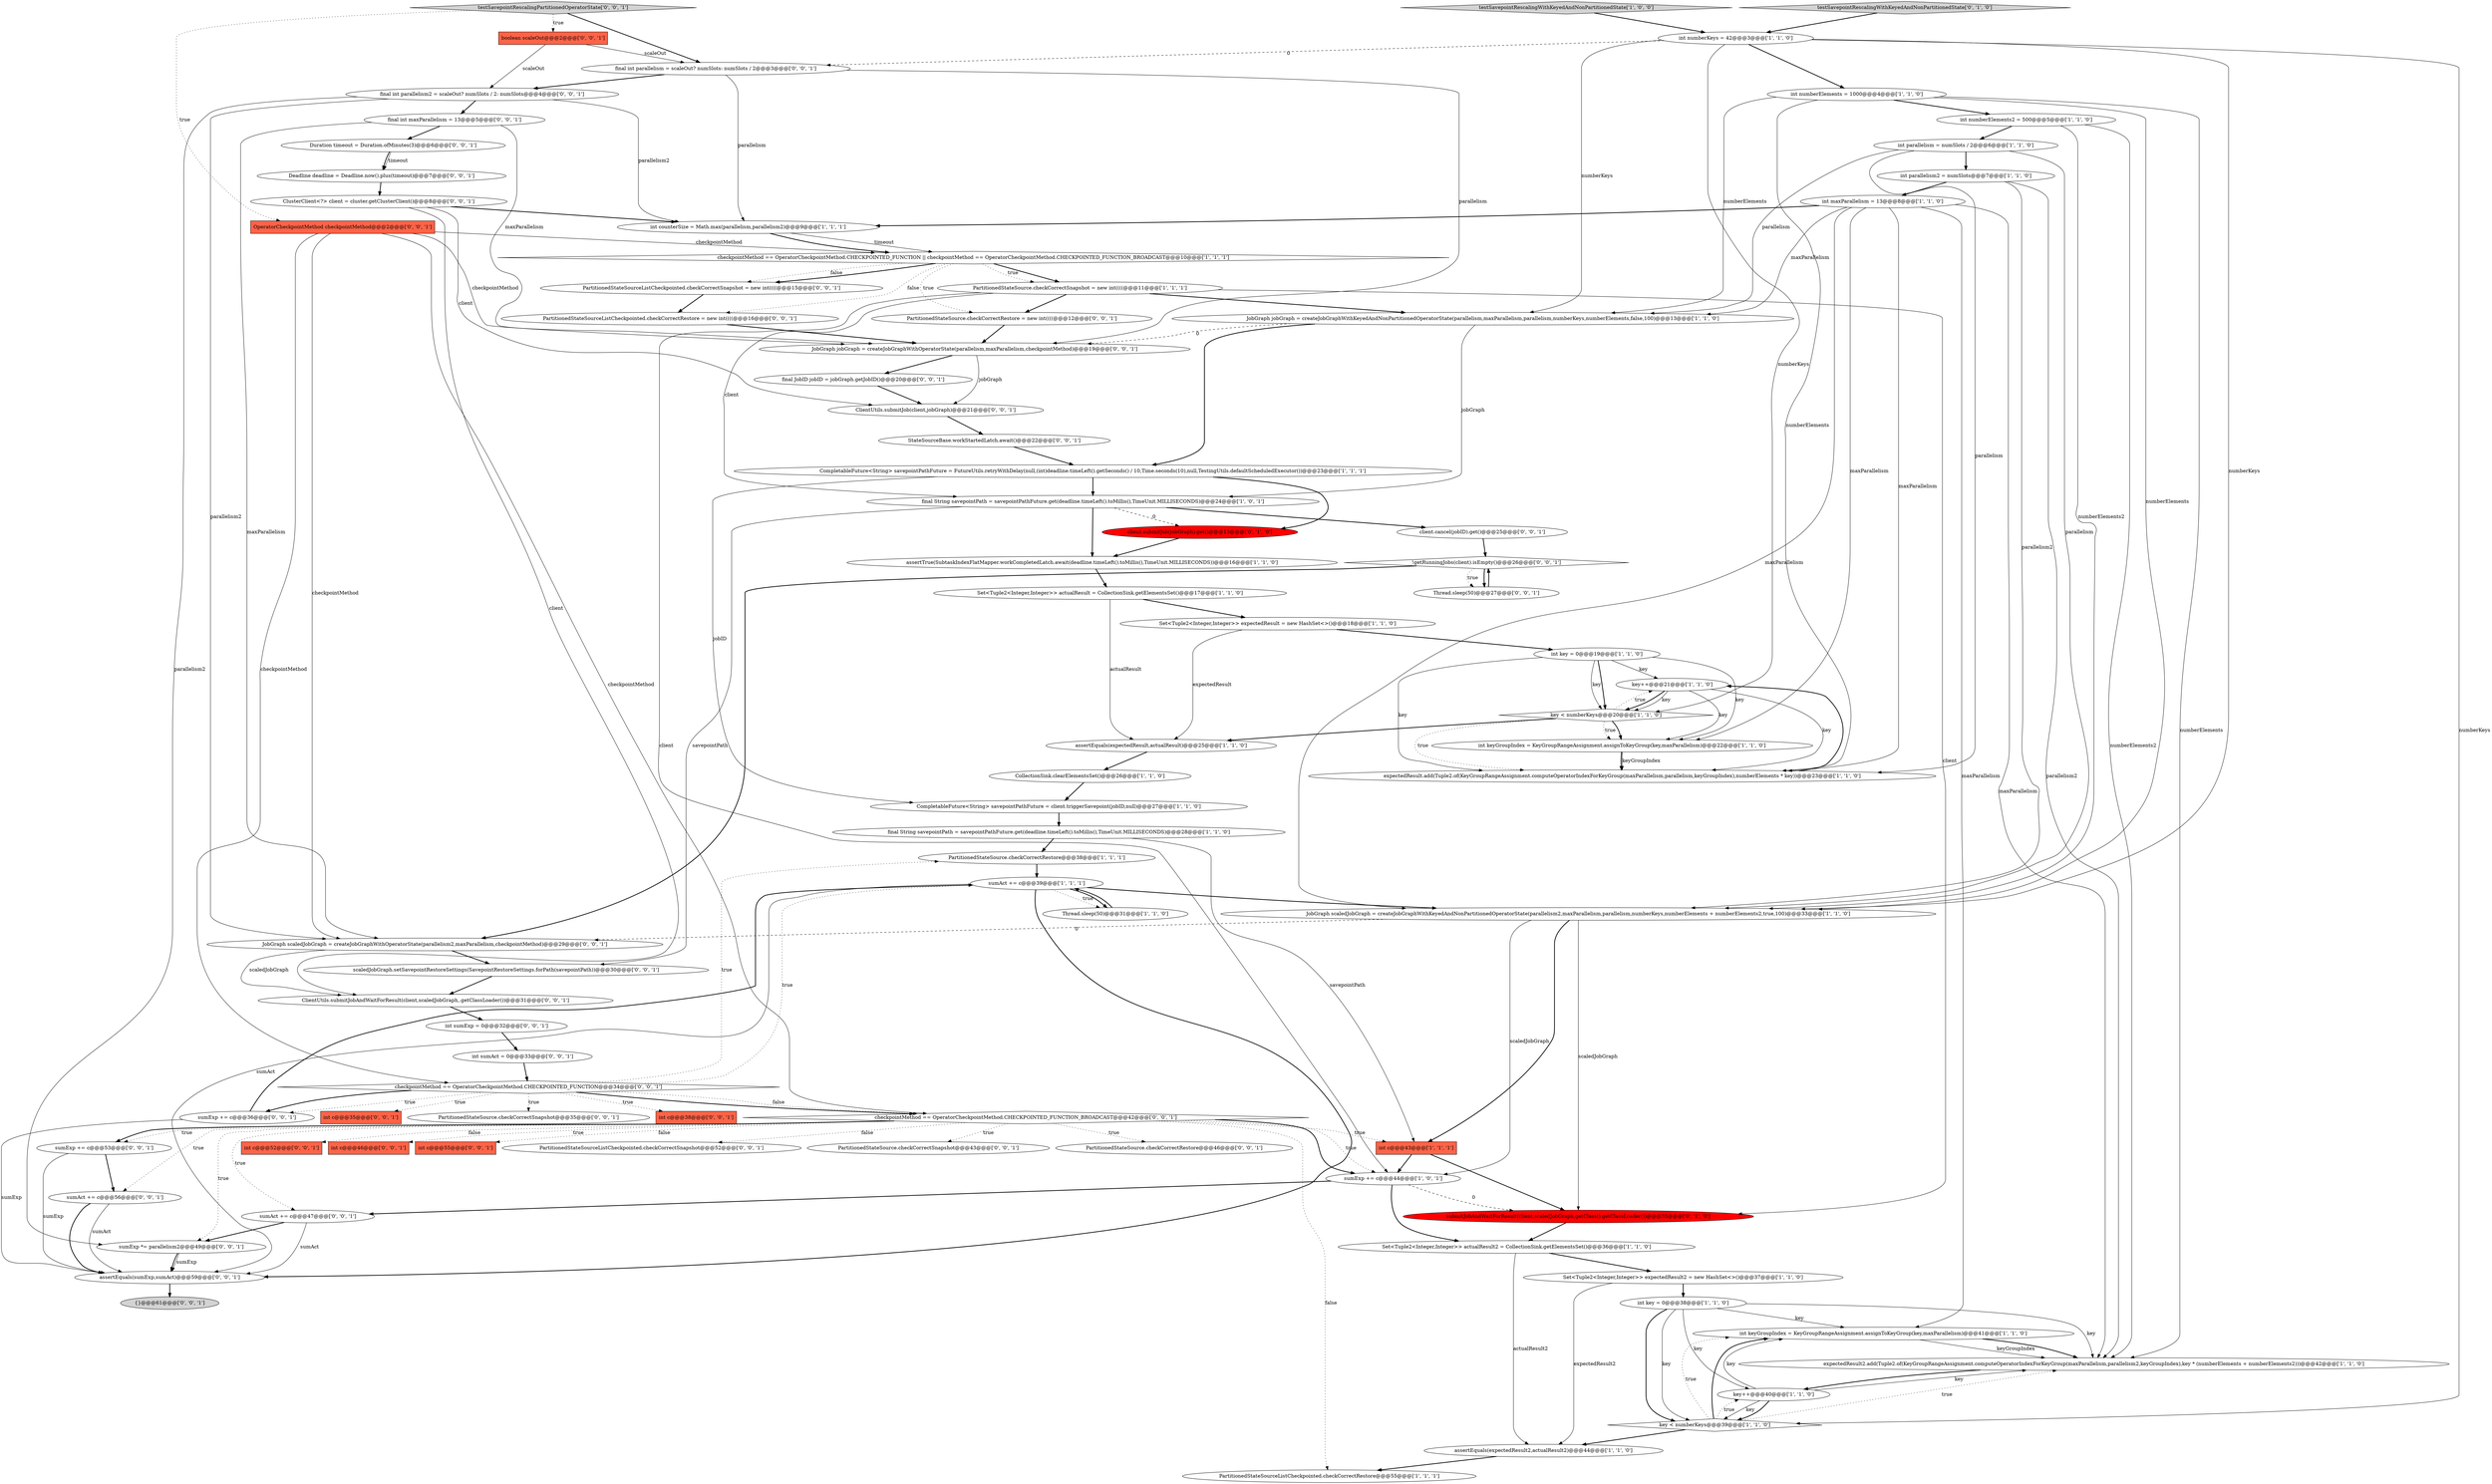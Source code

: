 digraph {
51 [style = filled, label = "PartitionedStateSource.checkCorrectRestore = new int((((@@@12@@@['0', '0', '1']", fillcolor = white, shape = ellipse image = "AAA0AAABBB3BBB"];
8 [style = filled, label = "Set<Tuple2<Integer,Integer>> expectedResult = new HashSet<>()@@@18@@@['1', '1', '0']", fillcolor = white, shape = ellipse image = "AAA0AAABBB1BBB"];
60 [style = filled, label = "final JobID jobID = jobGraph.getJobID()@@@20@@@['0', '0', '1']", fillcolor = white, shape = ellipse image = "AAA0AAABBB3BBB"];
4 [style = filled, label = "int key = 0@@@19@@@['1', '1', '0']", fillcolor = white, shape = ellipse image = "AAA0AAABBB1BBB"];
22 [style = filled, label = "int numberKeys = 42@@@3@@@['1', '1', '0']", fillcolor = white, shape = ellipse image = "AAA0AAABBB1BBB"];
40 [style = filled, label = "client.submitJob(jobGraph).get()@@@15@@@['0', '1', '0']", fillcolor = red, shape = ellipse image = "AAA1AAABBB2BBB"];
35 [style = filled, label = "final String savepointPath = savepointPathFuture.get(deadline.timeLeft().toMillis(),TimeUnit.MILLISECONDS)@@@24@@@['1', '0', '1']", fillcolor = white, shape = ellipse image = "AAA0AAABBB1BBB"];
15 [style = filled, label = "assertTrue(SubtaskIndexFlatMapper.workCompletedLatch.await(deadline.timeLeft().toMillis(),TimeUnit.MILLISECONDS))@@@16@@@['1', '1', '0']", fillcolor = white, shape = ellipse image = "AAA0AAABBB1BBB"];
26 [style = filled, label = "testSavepointRescalingWithKeyedAndNonPartitionedState['1', '0', '0']", fillcolor = lightgray, shape = diamond image = "AAA0AAABBB1BBB"];
79 [style = filled, label = "final int maxParallelism = 13@@@5@@@['0', '0', '1']", fillcolor = white, shape = ellipse image = "AAA0AAABBB3BBB"];
21 [style = filled, label = "int numberElements2 = 500@@@5@@@['1', '1', '0']", fillcolor = white, shape = ellipse image = "AAA0AAABBB1BBB"];
37 [style = filled, label = "int parallelism2 = numSlots@@@7@@@['1', '1', '0']", fillcolor = white, shape = ellipse image = "AAA0AAABBB1BBB"];
76 [style = filled, label = "PartitionedStateSource.checkCorrectSnapshot@@@35@@@['0', '0', '1']", fillcolor = white, shape = ellipse image = "AAA0AAABBB3BBB"];
18 [style = filled, label = "PartitionedStateSource.checkCorrectSnapshot = new int((((@@@11@@@['1', '1', '1']", fillcolor = white, shape = ellipse image = "AAA0AAABBB1BBB"];
27 [style = filled, label = "JobGraph jobGraph = createJobGraphWithKeyedAndNonPartitionedOperatorState(parallelism,maxParallelism,parallelism,numberKeys,numberElements,false,100)@@@13@@@['1', '1', '0']", fillcolor = white, shape = ellipse image = "AAA0AAABBB1BBB"];
0 [style = filled, label = "Set<Tuple2<Integer,Integer>> actualResult = CollectionSink.getElementsSet()@@@17@@@['1', '1', '0']", fillcolor = white, shape = ellipse image = "AAA0AAABBB1BBB"];
57 [style = filled, label = "int c@@@38@@@['0', '0', '1']", fillcolor = tomato, shape = box image = "AAA0AAABBB3BBB"];
72 [style = filled, label = "PartitionedStateSource.checkCorrectRestore@@@46@@@['0', '0', '1']", fillcolor = white, shape = ellipse image = "AAA0AAABBB3BBB"];
39 [style = filled, label = "int key = 0@@@38@@@['1', '1', '0']", fillcolor = white, shape = ellipse image = "AAA0AAABBB1BBB"];
24 [style = filled, label = "checkpointMethod == OperatorCheckpointMethod.CHECKPOINTED_FUNCTION || checkpointMethod == OperatorCheckpointMethod.CHECKPOINTED_FUNCTION_BROADCAST@@@10@@@['1', '1', '1']", fillcolor = white, shape = diamond image = "AAA0AAABBB1BBB"];
6 [style = filled, label = "Thread.sleep(50)@@@31@@@['1', '1', '0']", fillcolor = white, shape = ellipse image = "AAA0AAABBB1BBB"];
34 [style = filled, label = "int maxParallelism = 13@@@8@@@['1', '1', '0']", fillcolor = white, shape = ellipse image = "AAA0AAABBB1BBB"];
61 [style = filled, label = "ClientUtils.submitJob(client,jobGraph)@@@21@@@['0', '0', '1']", fillcolor = white, shape = ellipse image = "AAA0AAABBB3BBB"];
49 [style = filled, label = "checkpointMethod == OperatorCheckpointMethod.CHECKPOINTED_FUNCTION_BROADCAST@@@42@@@['0', '0', '1']", fillcolor = white, shape = diamond image = "AAA0AAABBB3BBB"];
50 [style = filled, label = "JobGraph scaledJobGraph = createJobGraphWithOperatorState(parallelism2,maxParallelism,checkpointMethod)@@@29@@@['0', '0', '1']", fillcolor = white, shape = ellipse image = "AAA0AAABBB3BBB"];
55 [style = filled, label = "!getRunningJobs(client).isEmpty()@@@26@@@['0', '0', '1']", fillcolor = white, shape = diamond image = "AAA0AAABBB3BBB"];
41 [style = filled, label = "testSavepointRescalingWithKeyedAndNonPartitionedState['0', '1', '0']", fillcolor = lightgray, shape = diamond image = "AAA0AAABBB2BBB"];
67 [style = filled, label = "sumExp *= parallelism2@@@49@@@['0', '0', '1']", fillcolor = white, shape = ellipse image = "AAA0AAABBB3BBB"];
83 [style = filled, label = "int c@@@52@@@['0', '0', '1']", fillcolor = tomato, shape = box image = "AAA0AAABBB3BBB"];
84 [style = filled, label = "PartitionedStateSourceListCheckpointed.checkCorrectRestore = new int((((@@@16@@@['0', '0', '1']", fillcolor = white, shape = ellipse image = "AAA0AAABBB3BBB"];
47 [style = filled, label = "Duration timeout = Duration.ofMinutes(3)@@@6@@@['0', '0', '1']", fillcolor = white, shape = ellipse image = "AAA0AAABBB3BBB"];
56 [style = filled, label = "StateSourceBase.workStartedLatch.await()@@@22@@@['0', '0', '1']", fillcolor = white, shape = ellipse image = "AAA0AAABBB3BBB"];
3 [style = filled, label = "CompletableFuture<String> savepointPathFuture = FutureUtils.retryWithDelay(null,(int)deadline.timeLeft().getSeconds() / 10,Time.seconds(10),null,TestingUtils.defaultScheduledExecutor())@@@23@@@['1', '1', '1']", fillcolor = white, shape = ellipse image = "AAA0AAABBB1BBB"];
17 [style = filled, label = "Set<Tuple2<Integer,Integer>> expectedResult2 = new HashSet<>()@@@37@@@['1', '1', '0']", fillcolor = white, shape = ellipse image = "AAA0AAABBB1BBB"];
29 [style = filled, label = "int keyGroupIndex = KeyGroupRangeAssignment.assignToKeyGroup(key,maxParallelism)@@@41@@@['1', '1', '0']", fillcolor = white, shape = ellipse image = "AAA0AAABBB1BBB"];
44 [style = filled, label = "sumAct += c@@@47@@@['0', '0', '1']", fillcolor = white, shape = ellipse image = "AAA0AAABBB3BBB"];
10 [style = filled, label = "key++@@@21@@@['1', '1', '0']", fillcolor = white, shape = ellipse image = "AAA0AAABBB1BBB"];
23 [style = filled, label = "int parallelism = numSlots / 2@@@6@@@['1', '1', '0']", fillcolor = white, shape = ellipse image = "AAA0AAABBB1BBB"];
75 [style = filled, label = "ClientUtils.submitJobAndWaitForResult(client,scaledJobGraph,.getClassLoader())@@@31@@@['0', '0', '1']", fillcolor = white, shape = ellipse image = "AAA0AAABBB3BBB"];
42 [style = filled, label = "submitJobAndWaitForResult(client,scaledJobGraph,getClass().getClassLoader())@@@35@@@['0', '1', '0']", fillcolor = red, shape = ellipse image = "AAA1AAABBB2BBB"];
82 [style = filled, label = "int c@@@46@@@['0', '0', '1']", fillcolor = tomato, shape = box image = "AAA0AAABBB3BBB"];
64 [style = filled, label = "final int parallelism2 = scaleOut? numSlots / 2: numSlots@@@4@@@['0', '0', '1']", fillcolor = white, shape = ellipse image = "AAA0AAABBB3BBB"];
1 [style = filled, label = "Set<Tuple2<Integer,Integer>> actualResult2 = CollectionSink.getElementsSet()@@@36@@@['1', '1', '0']", fillcolor = white, shape = ellipse image = "AAA0AAABBB1BBB"];
25 [style = filled, label = "CollectionSink.clearElementsSet()@@@26@@@['1', '1', '0']", fillcolor = white, shape = ellipse image = "AAA0AAABBB1BBB"];
68 [style = filled, label = "PartitionedStateSourceListCheckpointed.checkCorrectSnapshot = new int((((@@@15@@@['0', '0', '1']", fillcolor = white, shape = ellipse image = "AAA0AAABBB3BBB"];
81 [style = filled, label = "checkpointMethod == OperatorCheckpointMethod.CHECKPOINTED_FUNCTION@@@34@@@['0', '0', '1']", fillcolor = white, shape = diamond image = "AAA0AAABBB3BBB"];
13 [style = filled, label = "sumExp += c@@@44@@@['1', '0', '1']", fillcolor = white, shape = ellipse image = "AAA0AAABBB1BBB"];
2 [style = filled, label = "int c@@@43@@@['1', '1', '1']", fillcolor = tomato, shape = box image = "AAA0AAABBB1BBB"];
59 [style = filled, label = "ClusterClient<?> client = cluster.getClusterClient()@@@8@@@['0', '0', '1']", fillcolor = white, shape = ellipse image = "AAA0AAABBB3BBB"];
62 [style = filled, label = "final int parallelism = scaleOut? numSlots: numSlots / 2@@@3@@@['0', '0', '1']", fillcolor = white, shape = ellipse image = "AAA0AAABBB3BBB"];
53 [style = filled, label = "client.cancel(jobID).get()@@@25@@@['0', '0', '1']", fillcolor = white, shape = ellipse image = "AAA0AAABBB3BBB"];
80 [style = filled, label = "int sumAct = 0@@@33@@@['0', '0', '1']", fillcolor = white, shape = ellipse image = "AAA0AAABBB3BBB"];
63 [style = filled, label = "sumAct += c@@@56@@@['0', '0', '1']", fillcolor = white, shape = ellipse image = "AAA0AAABBB3BBB"];
7 [style = filled, label = "sumAct += c@@@39@@@['1', '1', '1']", fillcolor = white, shape = ellipse image = "AAA0AAABBB1BBB"];
78 [style = filled, label = "boolean scaleOut@@@2@@@['0', '0', '1']", fillcolor = tomato, shape = box image = "AAA0AAABBB3BBB"];
58 [style = filled, label = "assertEquals(sumExp,sumAct)@@@59@@@['0', '0', '1']", fillcolor = white, shape = ellipse image = "AAA0AAABBB3BBB"];
9 [style = filled, label = "int numberElements = 1000@@@4@@@['1', '1', '0']", fillcolor = white, shape = ellipse image = "AAA0AAABBB1BBB"];
36 [style = filled, label = "CompletableFuture<String> savepointPathFuture = client.triggerSavepoint(jobID,null)@@@27@@@['1', '1', '0']", fillcolor = white, shape = ellipse image = "AAA0AAABBB1BBB"];
33 [style = filled, label = "key < numberKeys@@@39@@@['1', '1', '0']", fillcolor = white, shape = diamond image = "AAA0AAABBB1BBB"];
66 [style = filled, label = "sumExp += c@@@36@@@['0', '0', '1']", fillcolor = white, shape = ellipse image = "AAA0AAABBB3BBB"];
28 [style = filled, label = "assertEquals(expectedResult2,actualResult2)@@@44@@@['1', '1', '0']", fillcolor = white, shape = ellipse image = "AAA0AAABBB1BBB"];
31 [style = filled, label = "expectedResult2.add(Tuple2.of(KeyGroupRangeAssignment.computeOperatorIndexForKeyGroup(maxParallelism,parallelism2,keyGroupIndex),key * (numberElements + numberElements2)))@@@42@@@['1', '1', '0']", fillcolor = white, shape = ellipse image = "AAA0AAABBB1BBB"];
74 [style = filled, label = "int c@@@35@@@['0', '0', '1']", fillcolor = tomato, shape = box image = "AAA0AAABBB3BBB"];
20 [style = filled, label = "PartitionedStateSourceListCheckpointed.checkCorrectRestore@@@55@@@['1', '1', '1']", fillcolor = white, shape = ellipse image = "AAA0AAABBB1BBB"];
46 [style = filled, label = "Thread.sleep(50)@@@27@@@['0', '0', '1']", fillcolor = white, shape = ellipse image = "AAA0AAABBB3BBB"];
71 [style = filled, label = "{}@@@61@@@['0', '0', '1']", fillcolor = lightgray, shape = ellipse image = "AAA0AAABBB3BBB"];
73 [style = filled, label = "int sumExp = 0@@@32@@@['0', '0', '1']", fillcolor = white, shape = ellipse image = "AAA0AAABBB3BBB"];
12 [style = filled, label = "final String savepointPath = savepointPathFuture.get(deadline.timeLeft().toMillis(),TimeUnit.MILLISECONDS)@@@28@@@['1', '1', '0']", fillcolor = white, shape = ellipse image = "AAA0AAABBB1BBB"];
5 [style = filled, label = "assertEquals(expectedResult,actualResult)@@@25@@@['1', '1', '0']", fillcolor = white, shape = ellipse image = "AAA0AAABBB1BBB"];
48 [style = filled, label = "testSavepointRescalingPartitionedOperatorState['0', '0', '1']", fillcolor = lightgray, shape = diamond image = "AAA0AAABBB3BBB"];
45 [style = filled, label = "int c@@@55@@@['0', '0', '1']", fillcolor = tomato, shape = box image = "AAA0AAABBB3BBB"];
77 [style = filled, label = "PartitionedStateSourceListCheckpointed.checkCorrectSnapshot@@@52@@@['0', '0', '1']", fillcolor = white, shape = ellipse image = "AAA0AAABBB3BBB"];
52 [style = filled, label = "sumExp += c@@@53@@@['0', '0', '1']", fillcolor = white, shape = ellipse image = "AAA0AAABBB3BBB"];
70 [style = filled, label = "OperatorCheckpointMethod checkpointMethod@@@2@@@['0', '0', '1']", fillcolor = tomato, shape = box image = "AAA0AAABBB3BBB"];
14 [style = filled, label = "int keyGroupIndex = KeyGroupRangeAssignment.assignToKeyGroup(key,maxParallelism)@@@22@@@['1', '1', '0']", fillcolor = white, shape = ellipse image = "AAA0AAABBB1BBB"];
38 [style = filled, label = "int counterSize = Math.max(parallelism,parallelism2)@@@9@@@['1', '1', '1']", fillcolor = white, shape = ellipse image = "AAA0AAABBB1BBB"];
19 [style = filled, label = "key < numberKeys@@@20@@@['1', '1', '0']", fillcolor = white, shape = diamond image = "AAA0AAABBB1BBB"];
54 [style = filled, label = "PartitionedStateSource.checkCorrectSnapshot@@@43@@@['0', '0', '1']", fillcolor = white, shape = ellipse image = "AAA0AAABBB3BBB"];
43 [style = filled, label = "Deadline deadline = Deadline.now().plus(timeout)@@@7@@@['0', '0', '1']", fillcolor = white, shape = ellipse image = "AAA0AAABBB3BBB"];
11 [style = filled, label = "PartitionedStateSource.checkCorrectRestore@@@38@@@['1', '1', '1']", fillcolor = white, shape = ellipse image = "AAA0AAABBB1BBB"];
30 [style = filled, label = "key++@@@40@@@['1', '1', '0']", fillcolor = white, shape = ellipse image = "AAA0AAABBB1BBB"];
16 [style = filled, label = "JobGraph scaledJobGraph = createJobGraphWithKeyedAndNonPartitionedOperatorState(parallelism2,maxParallelism,parallelism,numberKeys,numberElements + numberElements2,true,100)@@@33@@@['1', '1', '0']", fillcolor = white, shape = ellipse image = "AAA0AAABBB1BBB"];
32 [style = filled, label = "expectedResult.add(Tuple2.of(KeyGroupRangeAssignment.computeOperatorIndexForKeyGroup(maxParallelism,parallelism,keyGroupIndex),numberElements * key))@@@23@@@['1', '1', '0']", fillcolor = white, shape = ellipse image = "AAA0AAABBB1BBB"];
65 [style = filled, label = "JobGraph jobGraph = createJobGraphWithOperatorState(parallelism,maxParallelism,checkpointMethod)@@@19@@@['0', '0', '1']", fillcolor = white, shape = ellipse image = "AAA0AAABBB3BBB"];
69 [style = filled, label = "scaledJobGraph.setSavepointRestoreSettings(SavepointRestoreSettings.forPath(savepointPath))@@@30@@@['0', '0', '1']", fillcolor = white, shape = ellipse image = "AAA0AAABBB3BBB"];
19->10 [style = dotted, label="true"];
67->58 [style = solid, label="sumExp"];
65->60 [style = bold, label=""];
39->31 [style = solid, label="key"];
39->30 [style = solid, label="key"];
81->76 [style = dotted, label="true"];
61->56 [style = bold, label=""];
28->20 [style = bold, label=""];
50->75 [style = solid, label="scaledJobGraph"];
70->81 [style = solid, label="checkpointMethod"];
56->3 [style = bold, label=""];
4->19 [style = solid, label="key"];
10->19 [style = bold, label=""];
30->31 [style = solid, label="key"];
22->27 [style = solid, label="numberKeys"];
35->40 [style = dashed, label="0"];
40->15 [style = bold, label=""];
29->31 [style = solid, label="keyGroupIndex"];
36->12 [style = bold, label=""];
22->33 [style = solid, label="numberKeys"];
52->58 [style = solid, label="sumExp"];
24->68 [style = dotted, label="false"];
49->2 [style = dotted, label="true"];
13->1 [style = bold, label=""];
26->22 [style = bold, label=""];
23->27 [style = solid, label="parallelism"];
3->35 [style = bold, label=""];
48->62 [style = bold, label=""];
19->5 [style = bold, label=""];
78->62 [style = solid, label="scaleOut"];
64->79 [style = bold, label=""];
9->32 [style = solid, label="numberElements"];
49->45 [style = dotted, label="false"];
73->80 [style = bold, label=""];
9->31 [style = solid, label="numberElements"];
70->65 [style = solid, label="checkpointMethod"];
48->70 [style = dotted, label="true"];
81->66 [style = bold, label=""];
16->42 [style = solid, label="scaledJobGraph"];
1->28 [style = solid, label="actualResult2"];
84->65 [style = bold, label=""];
78->64 [style = solid, label="scaleOut"];
49->13 [style = bold, label=""];
15->0 [style = bold, label=""];
81->7 [style = dotted, label="true"];
81->49 [style = dotted, label="false"];
7->16 [style = bold, label=""];
31->30 [style = bold, label=""];
0->8 [style = bold, label=""];
9->21 [style = bold, label=""];
49->82 [style = dotted, label="true"];
34->16 [style = solid, label="maxParallelism"];
42->1 [style = bold, label=""];
41->22 [style = bold, label=""];
8->4 [style = bold, label=""];
67->58 [style = bold, label=""];
79->47 [style = bold, label=""];
8->5 [style = solid, label="expectedResult"];
30->29 [style = solid, label="key"];
81->11 [style = dotted, label="true"];
13->42 [style = dashed, label="0"];
79->50 [style = solid, label="maxParallelism"];
7->6 [style = dotted, label="true"];
50->69 [style = bold, label=""];
66->7 [style = bold, label=""];
25->36 [style = bold, label=""];
18->13 [style = solid, label="client"];
21->31 [style = solid, label="numberElements2"];
33->28 [style = bold, label=""];
49->54 [style = dotted, label="true"];
22->9 [style = bold, label=""];
7->58 [style = solid, label="sumAct"];
4->19 [style = bold, label=""];
12->11 [style = bold, label=""];
47->43 [style = bold, label=""];
81->49 [style = bold, label=""];
22->16 [style = solid, label="numberKeys"];
24->18 [style = bold, label=""];
18->42 [style = solid, label="client"];
32->10 [style = bold, label=""];
81->57 [style = dotted, label="true"];
5->25 [style = bold, label=""];
16->13 [style = solid, label="scaledJobGraph"];
1->17 [style = bold, label=""];
33->29 [style = bold, label=""];
37->16 [style = solid, label="parallelism2"];
23->37 [style = bold, label=""];
34->32 [style = solid, label="maxParallelism"];
4->14 [style = solid, label="key"];
22->62 [style = dashed, label="0"];
49->44 [style = dotted, label="true"];
68->84 [style = bold, label=""];
17->39 [style = bold, label=""];
7->6 [style = bold, label=""];
27->65 [style = dashed, label="0"];
18->51 [style = bold, label=""];
59->61 [style = solid, label="client"];
34->27 [style = solid, label="maxParallelism"];
34->38 [style = bold, label=""];
34->14 [style = solid, label="maxParallelism"];
39->33 [style = solid, label="key"];
6->7 [style = bold, label=""];
52->63 [style = bold, label=""];
24->18 [style = dotted, label="true"];
21->23 [style = bold, label=""];
33->31 [style = dotted, label="true"];
24->51 [style = dotted, label="true"];
39->29 [style = solid, label="key"];
80->81 [style = bold, label=""];
43->59 [style = bold, label=""];
49->13 [style = dotted, label="true"];
70->49 [style = solid, label="checkpointMethod"];
9->16 [style = solid, label="numberElements"];
30->33 [style = bold, label=""];
35->15 [style = bold, label=""];
38->24 [style = bold, label=""];
49->67 [style = dotted, label="true"];
35->69 [style = solid, label="savepointPath"];
10->32 [style = solid, label="key"];
23->32 [style = solid, label="parallelism"];
24->68 [style = bold, label=""];
59->75 [style = solid, label="client"];
69->75 [style = bold, label=""];
44->67 [style = bold, label=""];
39->33 [style = bold, label=""];
49->83 [style = dotted, label="false"];
44->58 [style = solid, label="sumAct"];
81->66 [style = dotted, label="true"];
38->24 [style = solid, label="timeout"];
49->52 [style = dotted, label="true"];
48->78 [style = dotted, label="true"];
60->61 [style = bold, label=""];
19->14 [style = bold, label=""];
34->31 [style = solid, label="maxParallelism"];
9->27 [style = solid, label="numberElements"];
23->16 [style = solid, label="parallelism"];
27->35 [style = solid, label="jobGraph"];
10->14 [style = solid, label="key"];
51->65 [style = bold, label=""];
75->73 [style = bold, label=""];
62->65 [style = solid, label="parallelism"];
33->29 [style = dotted, label="true"];
49->63 [style = dotted, label="true"];
55->50 [style = bold, label=""];
24->84 [style = dotted, label="false"];
14->32 [style = bold, label=""];
62->38 [style = solid, label="parallelism"];
64->38 [style = solid, label="parallelism2"];
49->20 [style = dotted, label="false"];
35->53 [style = bold, label=""];
58->71 [style = bold, label=""];
46->55 [style = bold, label=""];
10->19 [style = solid, label="key"];
53->55 [style = bold, label=""];
0->5 [style = solid, label="actualResult"];
19->14 [style = dotted, label="true"];
21->16 [style = solid, label="numberElements2"];
12->2 [style = solid, label="savepointPath"];
7->58 [style = bold, label=""];
14->32 [style = solid, label="keyGroupIndex"];
4->10 [style = solid, label="key"];
3->40 [style = bold, label=""];
29->31 [style = bold, label=""];
13->44 [style = bold, label=""];
27->3 [style = bold, label=""];
3->36 [style = solid, label="jobID"];
49->72 [style = dotted, label="true"];
59->38 [style = bold, label=""];
30->33 [style = solid, label="key"];
18->35 [style = solid, label="client"];
22->19 [style = solid, label="numberKeys"];
62->64 [style = bold, label=""];
16->2 [style = bold, label=""];
33->30 [style = dotted, label="true"];
2->13 [style = bold, label=""];
63->58 [style = bold, label=""];
70->24 [style = solid, label="checkpointMethod"];
55->46 [style = dotted, label="true"];
70->50 [style = solid, label="checkpointMethod"];
55->46 [style = bold, label=""];
64->50 [style = solid, label="parallelism2"];
49->52 [style = bold, label=""];
65->61 [style = solid, label="jobGraph"];
18->27 [style = bold, label=""];
19->32 [style = dotted, label="true"];
37->34 [style = bold, label=""];
66->58 [style = solid, label="sumExp"];
79->65 [style = solid, label="maxParallelism"];
16->50 [style = dashed, label="0"];
47->43 [style = solid, label="timeout"];
81->74 [style = dotted, label="true"];
34->29 [style = solid, label="maxParallelism"];
49->77 [style = dotted, label="false"];
17->28 [style = solid, label="expectedResult2"];
63->58 [style = solid, label="sumAct"];
2->42 [style = bold, label=""];
64->67 [style = solid, label="parallelism2"];
11->7 [style = bold, label=""];
37->31 [style = solid, label="parallelism2"];
4->32 [style = solid, label="key"];
}
